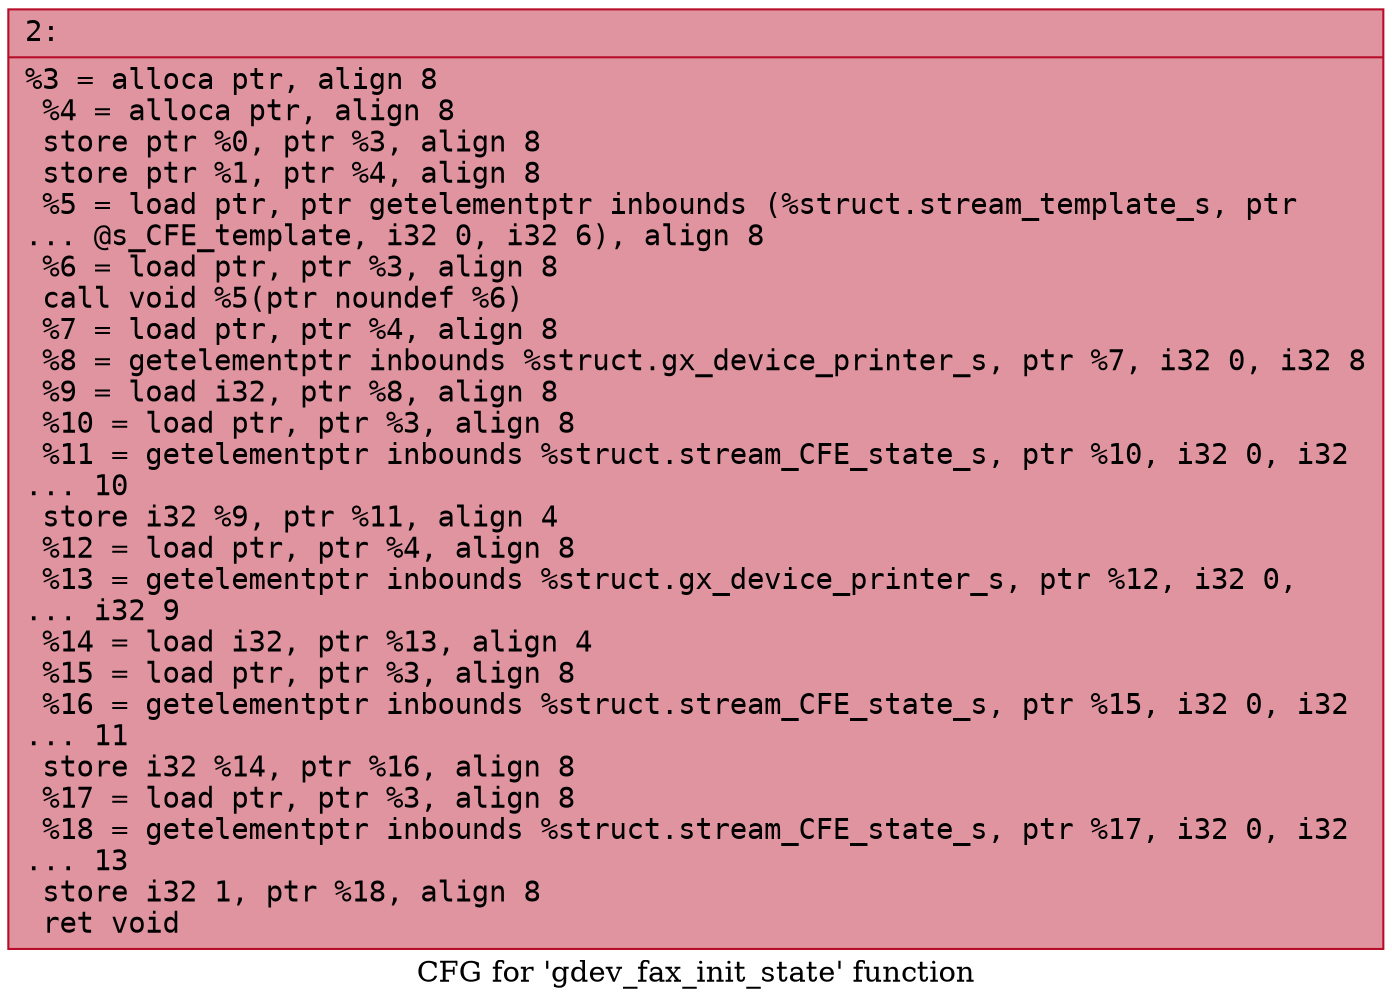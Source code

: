 digraph "CFG for 'gdev_fax_init_state' function" {
	label="CFG for 'gdev_fax_init_state' function";

	Node0x600003433bb0 [shape=record,color="#b70d28ff", style=filled, fillcolor="#b70d2870" fontname="Courier",label="{2:\l|  %3 = alloca ptr, align 8\l  %4 = alloca ptr, align 8\l  store ptr %0, ptr %3, align 8\l  store ptr %1, ptr %4, align 8\l  %5 = load ptr, ptr getelementptr inbounds (%struct.stream_template_s, ptr\l... @s_CFE_template, i32 0, i32 6), align 8\l  %6 = load ptr, ptr %3, align 8\l  call void %5(ptr noundef %6)\l  %7 = load ptr, ptr %4, align 8\l  %8 = getelementptr inbounds %struct.gx_device_printer_s, ptr %7, i32 0, i32 8\l  %9 = load i32, ptr %8, align 8\l  %10 = load ptr, ptr %3, align 8\l  %11 = getelementptr inbounds %struct.stream_CFE_state_s, ptr %10, i32 0, i32\l... 10\l  store i32 %9, ptr %11, align 4\l  %12 = load ptr, ptr %4, align 8\l  %13 = getelementptr inbounds %struct.gx_device_printer_s, ptr %12, i32 0,\l... i32 9\l  %14 = load i32, ptr %13, align 4\l  %15 = load ptr, ptr %3, align 8\l  %16 = getelementptr inbounds %struct.stream_CFE_state_s, ptr %15, i32 0, i32\l... 11\l  store i32 %14, ptr %16, align 8\l  %17 = load ptr, ptr %3, align 8\l  %18 = getelementptr inbounds %struct.stream_CFE_state_s, ptr %17, i32 0, i32\l... 13\l  store i32 1, ptr %18, align 8\l  ret void\l}"];
}
